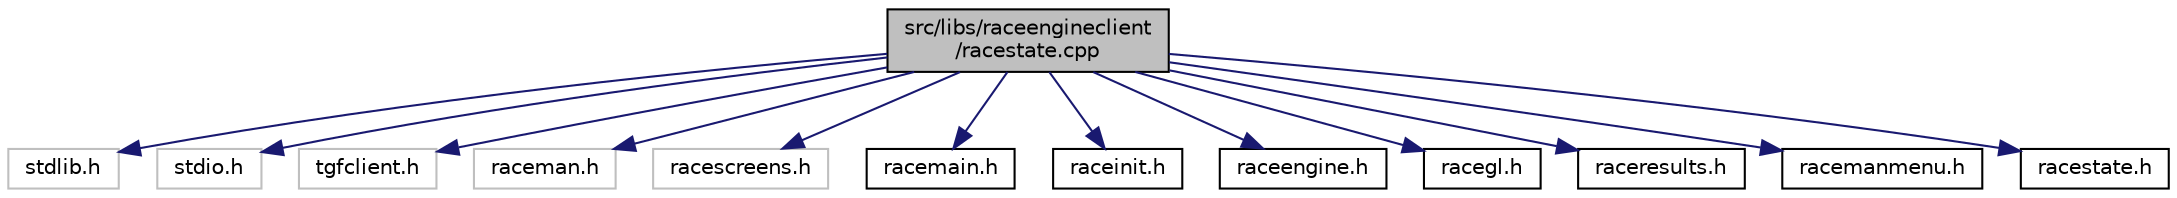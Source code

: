 digraph "src/libs/raceengineclient/racestate.cpp"
{
  edge [fontname="Helvetica",fontsize="10",labelfontname="Helvetica",labelfontsize="10"];
  node [fontname="Helvetica",fontsize="10",shape=record];
  Node1 [label="src/libs/raceengineclient\l/racestate.cpp",height=0.2,width=0.4,color="black", fillcolor="grey75", style="filled", fontcolor="black"];
  Node1 -> Node2 [color="midnightblue",fontsize="10",style="solid",fontname="Helvetica"];
  Node2 [label="stdlib.h",height=0.2,width=0.4,color="grey75", fillcolor="white", style="filled"];
  Node1 -> Node3 [color="midnightblue",fontsize="10",style="solid",fontname="Helvetica"];
  Node3 [label="stdio.h",height=0.2,width=0.4,color="grey75", fillcolor="white", style="filled"];
  Node1 -> Node4 [color="midnightblue",fontsize="10",style="solid",fontname="Helvetica"];
  Node4 [label="tgfclient.h",height=0.2,width=0.4,color="grey75", fillcolor="white", style="filled"];
  Node1 -> Node5 [color="midnightblue",fontsize="10",style="solid",fontname="Helvetica"];
  Node5 [label="raceman.h",height=0.2,width=0.4,color="grey75", fillcolor="white", style="filled"];
  Node1 -> Node6 [color="midnightblue",fontsize="10",style="solid",fontname="Helvetica"];
  Node6 [label="racescreens.h",height=0.2,width=0.4,color="grey75", fillcolor="white", style="filled"];
  Node1 -> Node7 [color="midnightblue",fontsize="10",style="solid",fontname="Helvetica"];
  Node7 [label="racemain.h",height=0.2,width=0.4,color="black", fillcolor="white", style="filled",URL="$racemain_8h.html"];
  Node1 -> Node8 [color="midnightblue",fontsize="10",style="solid",fontname="Helvetica"];
  Node8 [label="raceinit.h",height=0.2,width=0.4,color="black", fillcolor="white", style="filled",URL="$raceinit_8h.html"];
  Node1 -> Node9 [color="midnightblue",fontsize="10",style="solid",fontname="Helvetica"];
  Node9 [label="raceengine.h",height=0.2,width=0.4,color="black", fillcolor="white", style="filled",URL="$raceengine_8h.html"];
  Node1 -> Node10 [color="midnightblue",fontsize="10",style="solid",fontname="Helvetica"];
  Node10 [label="racegl.h",height=0.2,width=0.4,color="black", fillcolor="white", style="filled",URL="$racegl_8h.html"];
  Node1 -> Node11 [color="midnightblue",fontsize="10",style="solid",fontname="Helvetica"];
  Node11 [label="raceresults.h",height=0.2,width=0.4,color="black", fillcolor="white", style="filled",URL="$raceresults_8h.html"];
  Node1 -> Node12 [color="midnightblue",fontsize="10",style="solid",fontname="Helvetica"];
  Node12 [label="racemanmenu.h",height=0.2,width=0.4,color="black", fillcolor="white", style="filled",URL="$racemanmenu_8h.html"];
  Node1 -> Node13 [color="midnightblue",fontsize="10",style="solid",fontname="Helvetica"];
  Node13 [label="racestate.h",height=0.2,width=0.4,color="black", fillcolor="white", style="filled",URL="$racestate_8h.html"];
}
